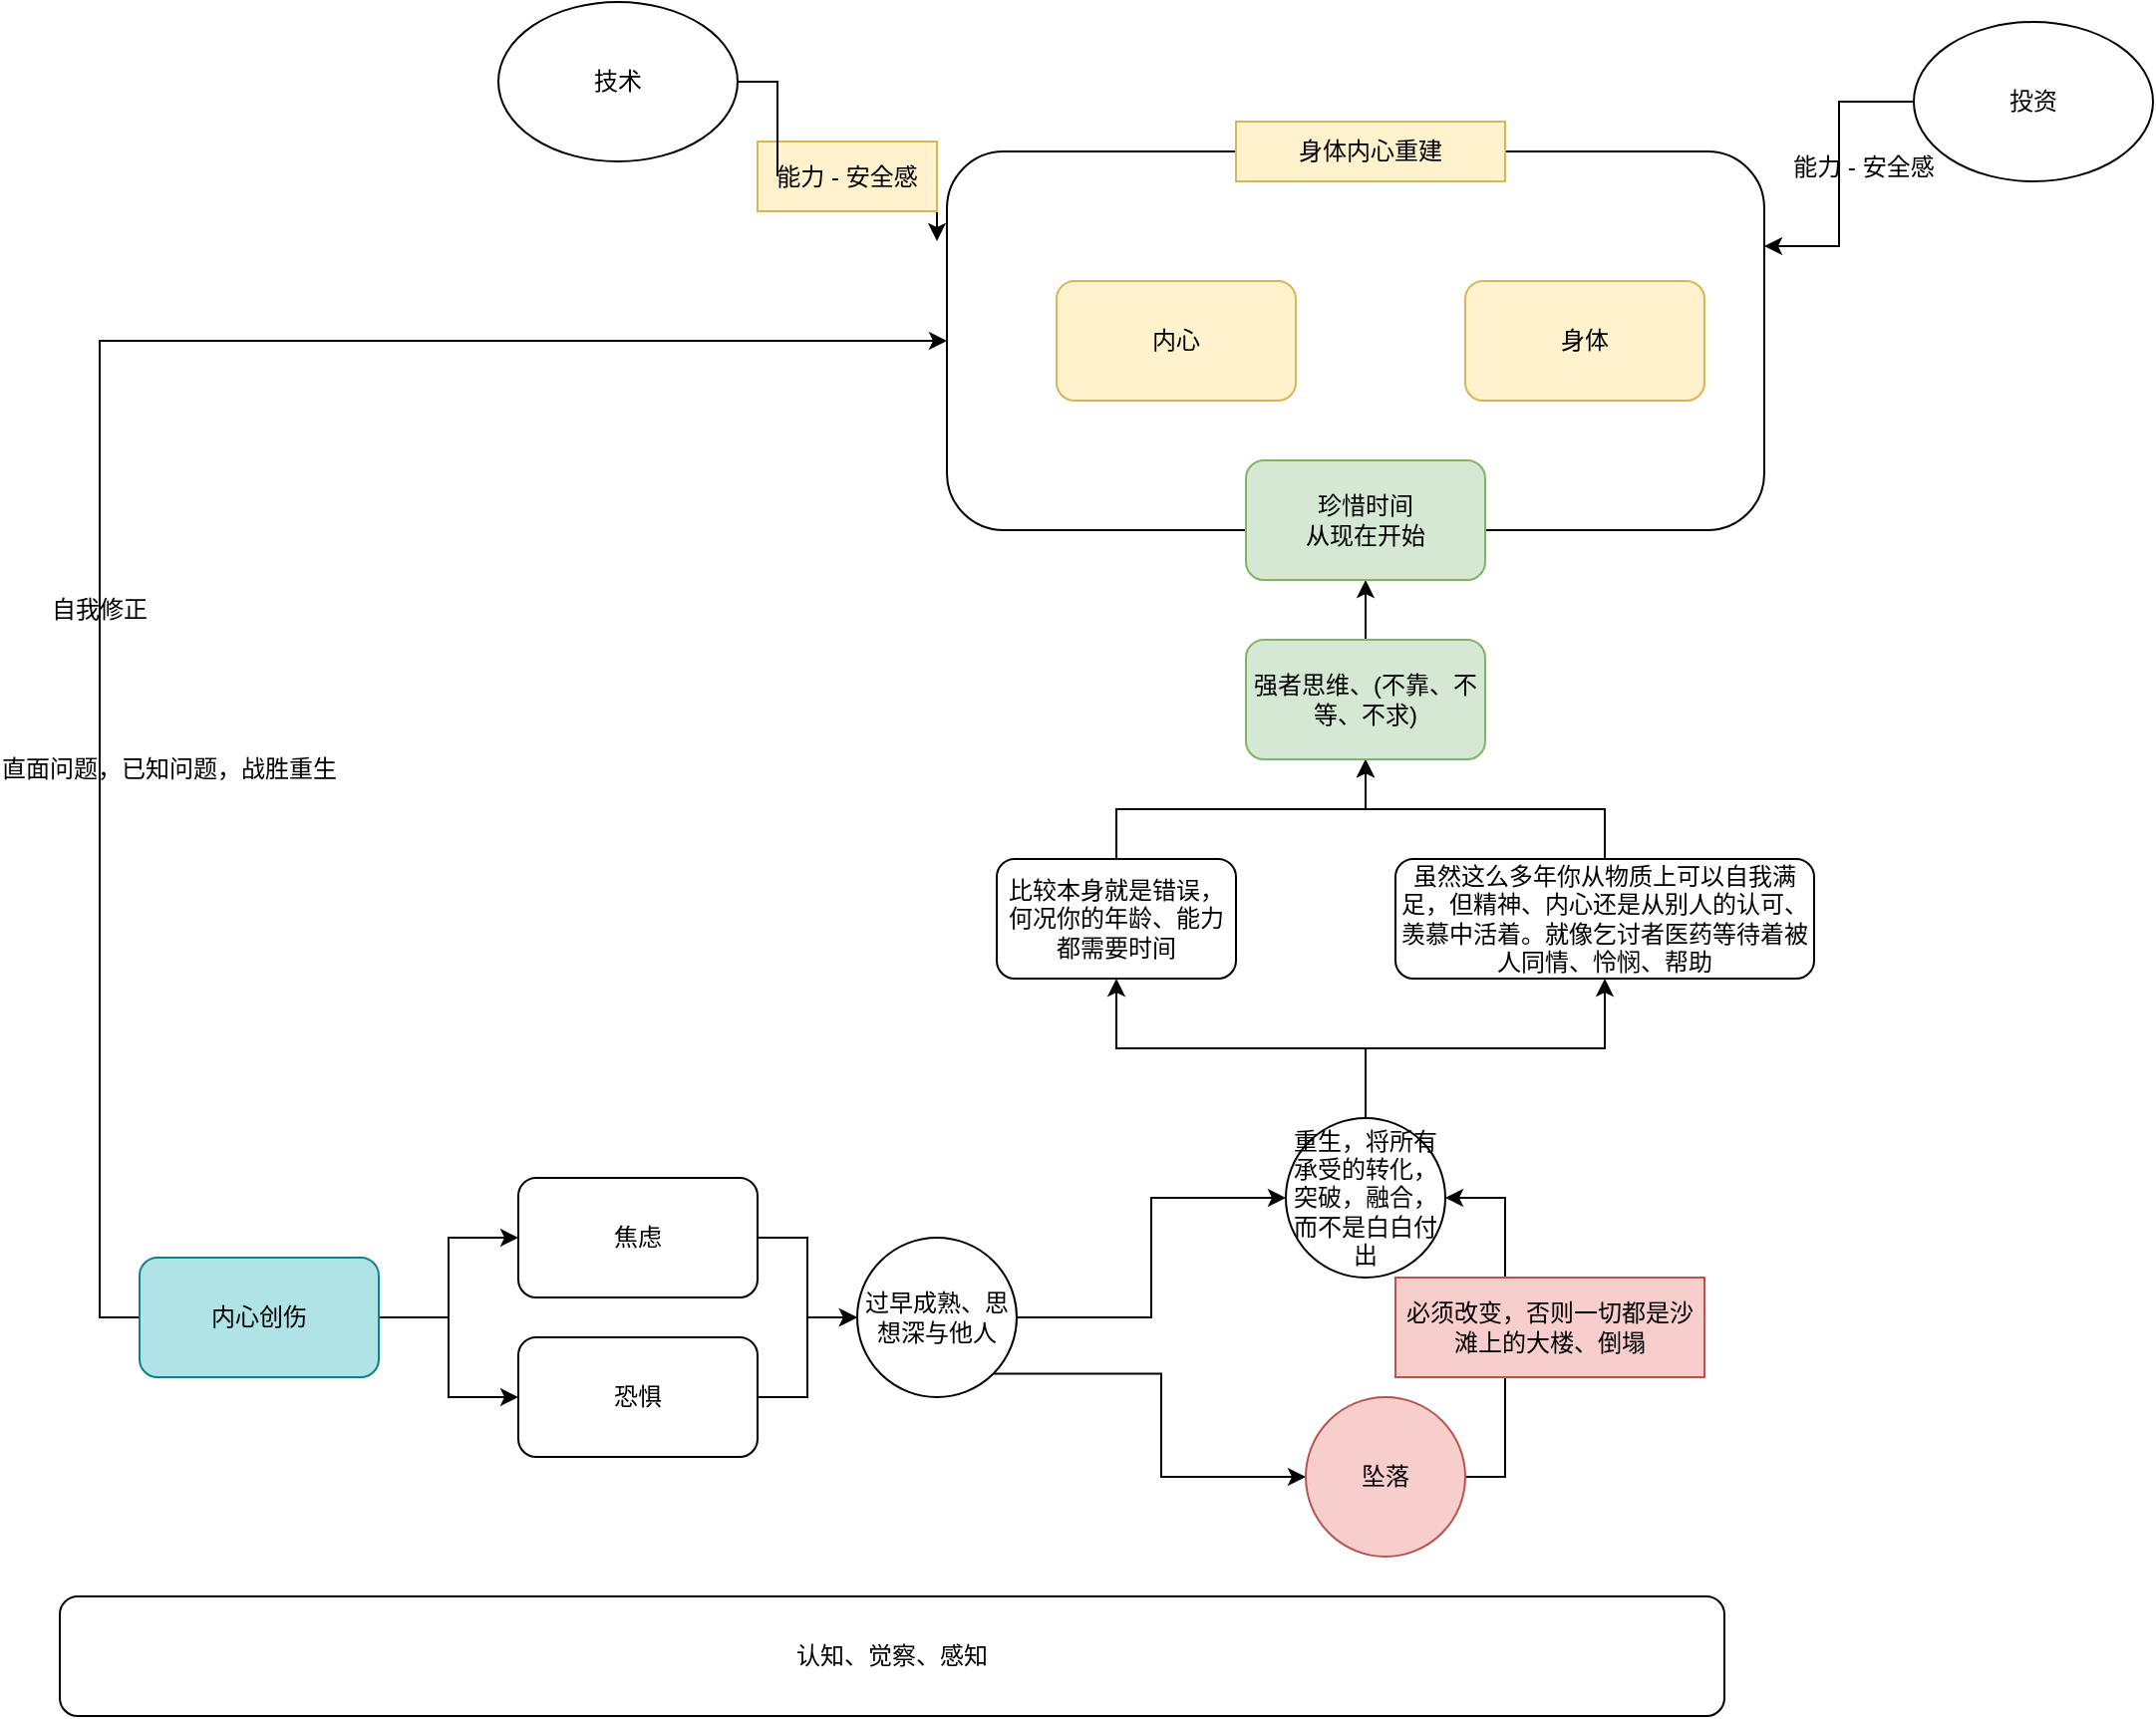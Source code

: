 <mxfile version="20.5.1" type="github">
  <diagram id="GMz4B5HaVzibIkckNy-2" name="第 1 页">
    <mxGraphModel dx="1422" dy="300800" grid="1" gridSize="10" guides="1" tooltips="1" connect="1" arrows="1" fold="1" page="1" pageScale="1" pageWidth="400000" pageHeight="300000" math="0" shadow="0">
      <root>
        <mxCell id="0" />
        <mxCell id="1" parent="0" />
        <mxCell id="BpmyPJoA6yeB_v0LB2Vu-22" value="" style="rounded=1;whiteSpace=wrap;html=1;" vertex="1" parent="1">
          <mxGeometry x="755" y="-45" width="410" height="190" as="geometry" />
        </mxCell>
        <mxCell id="BpmyPJoA6yeB_v0LB2Vu-3" value="" style="edgeStyle=orthogonalEdgeStyle;rounded=0;orthogonalLoop=1;jettySize=auto;html=1;" edge="1" parent="1" source="BpmyPJoA6yeB_v0LB2Vu-1" target="BpmyPJoA6yeB_v0LB2Vu-2">
          <mxGeometry relative="1" as="geometry" />
        </mxCell>
        <mxCell id="BpmyPJoA6yeB_v0LB2Vu-5" style="edgeStyle=orthogonalEdgeStyle;rounded=0;orthogonalLoop=1;jettySize=auto;html=1;exitX=1;exitY=0.5;exitDx=0;exitDy=0;entryX=0;entryY=0.5;entryDx=0;entryDy=0;" edge="1" parent="1" source="BpmyPJoA6yeB_v0LB2Vu-1" target="BpmyPJoA6yeB_v0LB2Vu-4">
          <mxGeometry relative="1" as="geometry" />
        </mxCell>
        <mxCell id="BpmyPJoA6yeB_v0LB2Vu-23" style="edgeStyle=orthogonalEdgeStyle;rounded=0;orthogonalLoop=1;jettySize=auto;html=1;exitX=0;exitY=0.5;exitDx=0;exitDy=0;entryX=0;entryY=0.5;entryDx=0;entryDy=0;" edge="1" parent="1" source="BpmyPJoA6yeB_v0LB2Vu-1" target="BpmyPJoA6yeB_v0LB2Vu-22">
          <mxGeometry relative="1" as="geometry" />
        </mxCell>
        <mxCell id="BpmyPJoA6yeB_v0LB2Vu-1" value="内心创伤" style="rounded=1;whiteSpace=wrap;html=1;fillColor=#b0e3e6;strokeColor=#0e8088;" vertex="1" parent="1">
          <mxGeometry x="350" y="510" width="120" height="60" as="geometry" />
        </mxCell>
        <mxCell id="BpmyPJoA6yeB_v0LB2Vu-7" style="edgeStyle=orthogonalEdgeStyle;rounded=0;orthogonalLoop=1;jettySize=auto;html=1;exitX=1;exitY=0.5;exitDx=0;exitDy=0;entryX=0;entryY=0.5;entryDx=0;entryDy=0;" edge="1" parent="1" source="BpmyPJoA6yeB_v0LB2Vu-2" target="BpmyPJoA6yeB_v0LB2Vu-6">
          <mxGeometry relative="1" as="geometry" />
        </mxCell>
        <mxCell id="BpmyPJoA6yeB_v0LB2Vu-2" value="焦虑" style="whiteSpace=wrap;html=1;rounded=1;" vertex="1" parent="1">
          <mxGeometry x="540" y="470" width="120" height="60" as="geometry" />
        </mxCell>
        <mxCell id="BpmyPJoA6yeB_v0LB2Vu-8" style="edgeStyle=orthogonalEdgeStyle;rounded=0;orthogonalLoop=1;jettySize=auto;html=1;exitX=1;exitY=0.5;exitDx=0;exitDy=0;entryX=0;entryY=0.5;entryDx=0;entryDy=0;" edge="1" parent="1" source="BpmyPJoA6yeB_v0LB2Vu-4" target="BpmyPJoA6yeB_v0LB2Vu-6">
          <mxGeometry relative="1" as="geometry" />
        </mxCell>
        <mxCell id="BpmyPJoA6yeB_v0LB2Vu-4" value="恐惧" style="whiteSpace=wrap;html=1;rounded=1;" vertex="1" parent="1">
          <mxGeometry x="540" y="550" width="120" height="60" as="geometry" />
        </mxCell>
        <mxCell id="BpmyPJoA6yeB_v0LB2Vu-30" style="edgeStyle=orthogonalEdgeStyle;rounded=0;orthogonalLoop=1;jettySize=auto;html=1;exitX=1;exitY=0.5;exitDx=0;exitDy=0;entryX=0;entryY=0.5;entryDx=0;entryDy=0;" edge="1" parent="1" source="BpmyPJoA6yeB_v0LB2Vu-6" target="BpmyPJoA6yeB_v0LB2Vu-26">
          <mxGeometry relative="1" as="geometry" />
        </mxCell>
        <mxCell id="BpmyPJoA6yeB_v0LB2Vu-31" style="edgeStyle=orthogonalEdgeStyle;rounded=0;orthogonalLoop=1;jettySize=auto;html=1;exitX=1;exitY=1;exitDx=0;exitDy=0;entryX=0;entryY=0.5;entryDx=0;entryDy=0;" edge="1" parent="1" source="BpmyPJoA6yeB_v0LB2Vu-6" target="BpmyPJoA6yeB_v0LB2Vu-27">
          <mxGeometry relative="1" as="geometry" />
        </mxCell>
        <mxCell id="BpmyPJoA6yeB_v0LB2Vu-6" value="过早成熟、思想深与他人" style="ellipse;whiteSpace=wrap;html=1;aspect=fixed;" vertex="1" parent="1">
          <mxGeometry x="710" y="500" width="80" height="80" as="geometry" />
        </mxCell>
        <mxCell id="BpmyPJoA6yeB_v0LB2Vu-20" style="edgeStyle=orthogonalEdgeStyle;rounded=0;orthogonalLoop=1;jettySize=auto;html=1;exitX=0.5;exitY=0;exitDx=0;exitDy=0;entryX=0.5;entryY=1;entryDx=0;entryDy=0;" edge="1" parent="1" source="BpmyPJoA6yeB_v0LB2Vu-10" target="BpmyPJoA6yeB_v0LB2Vu-14">
          <mxGeometry relative="1" as="geometry" />
        </mxCell>
        <mxCell id="BpmyPJoA6yeB_v0LB2Vu-10" value="比较本身就是错误，何况你的年龄、能力都需要时间" style="rounded=1;whiteSpace=wrap;html=1;" vertex="1" parent="1">
          <mxGeometry x="780" y="310" width="120" height="60" as="geometry" />
        </mxCell>
        <mxCell id="BpmyPJoA6yeB_v0LB2Vu-21" style="edgeStyle=orthogonalEdgeStyle;rounded=0;orthogonalLoop=1;jettySize=auto;html=1;exitX=0.5;exitY=0;exitDx=0;exitDy=0;entryX=0.5;entryY=1;entryDx=0;entryDy=0;" edge="1" parent="1" source="BpmyPJoA6yeB_v0LB2Vu-12" target="BpmyPJoA6yeB_v0LB2Vu-14">
          <mxGeometry relative="1" as="geometry" />
        </mxCell>
        <mxCell id="BpmyPJoA6yeB_v0LB2Vu-12" value="虽然这么多年你从物质上可以自我满足，但精神、内心还是从别人的认可、羡慕中活着。就像乞讨者医药等待着被人同情、怜悯、帮助" style="rounded=1;whiteSpace=wrap;html=1;" vertex="1" parent="1">
          <mxGeometry x="980" y="310" width="210" height="60" as="geometry" />
        </mxCell>
        <mxCell id="BpmyPJoA6yeB_v0LB2Vu-45" style="edgeStyle=orthogonalEdgeStyle;rounded=0;orthogonalLoop=1;jettySize=auto;html=1;exitX=0.5;exitY=0;exitDx=0;exitDy=0;entryX=0.5;entryY=1;entryDx=0;entryDy=0;" edge="1" parent="1" source="BpmyPJoA6yeB_v0LB2Vu-14" target="BpmyPJoA6yeB_v0LB2Vu-42">
          <mxGeometry relative="1" as="geometry" />
        </mxCell>
        <mxCell id="BpmyPJoA6yeB_v0LB2Vu-14" value="强者思维、(不靠、不等、不求)" style="whiteSpace=wrap;html=1;rounded=1;fillColor=#d5e8d4;strokeColor=#82b366;" vertex="1" parent="1">
          <mxGeometry x="905" y="200" width="120" height="60" as="geometry" />
        </mxCell>
        <mxCell id="BpmyPJoA6yeB_v0LB2Vu-16" value="内心" style="whiteSpace=wrap;html=1;rounded=1;fillColor=#fff2cc;strokeColor=#d6b656;" vertex="1" parent="1">
          <mxGeometry x="810" y="20" width="120" height="60" as="geometry" />
        </mxCell>
        <mxCell id="BpmyPJoA6yeB_v0LB2Vu-19" value="身体" style="whiteSpace=wrap;html=1;rounded=1;fillColor=#fff2cc;strokeColor=#d6b656;" vertex="1" parent="1">
          <mxGeometry x="1015" y="20" width="120" height="60" as="geometry" />
        </mxCell>
        <mxCell id="BpmyPJoA6yeB_v0LB2Vu-24" value="直面问题，已知问题，战胜重生" style="text;html=1;strokeColor=none;fillColor=none;align=center;verticalAlign=middle;whiteSpace=wrap;rounded=0;" vertex="1" parent="1">
          <mxGeometry x="280" y="250" width="170" height="30" as="geometry" />
        </mxCell>
        <mxCell id="BpmyPJoA6yeB_v0LB2Vu-25" value="自我修正" style="text;html=1;strokeColor=none;fillColor=none;align=center;verticalAlign=middle;whiteSpace=wrap;rounded=0;" vertex="1" parent="1">
          <mxGeometry x="300" y="170" width="60" height="30" as="geometry" />
        </mxCell>
        <mxCell id="BpmyPJoA6yeB_v0LB2Vu-28" style="edgeStyle=orthogonalEdgeStyle;rounded=0;orthogonalLoop=1;jettySize=auto;html=1;exitX=0.5;exitY=0;exitDx=0;exitDy=0;entryX=0.5;entryY=1;entryDx=0;entryDy=0;" edge="1" parent="1" source="BpmyPJoA6yeB_v0LB2Vu-26" target="BpmyPJoA6yeB_v0LB2Vu-10">
          <mxGeometry relative="1" as="geometry" />
        </mxCell>
        <mxCell id="BpmyPJoA6yeB_v0LB2Vu-29" style="edgeStyle=orthogonalEdgeStyle;rounded=0;orthogonalLoop=1;jettySize=auto;html=1;exitX=0.5;exitY=0;exitDx=0;exitDy=0;entryX=0.5;entryY=1;entryDx=0;entryDy=0;" edge="1" parent="1" source="BpmyPJoA6yeB_v0LB2Vu-26" target="BpmyPJoA6yeB_v0LB2Vu-12">
          <mxGeometry relative="1" as="geometry" />
        </mxCell>
        <mxCell id="BpmyPJoA6yeB_v0LB2Vu-26" value="重生，将所有承受的转化，突破，融合，而不是白白付出" style="ellipse;whiteSpace=wrap;html=1;aspect=fixed;" vertex="1" parent="1">
          <mxGeometry x="925" y="440" width="80" height="80" as="geometry" />
        </mxCell>
        <mxCell id="BpmyPJoA6yeB_v0LB2Vu-43" style="edgeStyle=orthogonalEdgeStyle;rounded=0;orthogonalLoop=1;jettySize=auto;html=1;exitX=1;exitY=0.5;exitDx=0;exitDy=0;entryX=1;entryY=0.5;entryDx=0;entryDy=0;" edge="1" parent="1" source="BpmyPJoA6yeB_v0LB2Vu-27" target="BpmyPJoA6yeB_v0LB2Vu-26">
          <mxGeometry relative="1" as="geometry" />
        </mxCell>
        <mxCell id="BpmyPJoA6yeB_v0LB2Vu-27" value="坠落" style="ellipse;whiteSpace=wrap;html=1;aspect=fixed;fillColor=#f8cecc;strokeColor=#b85450;" vertex="1" parent="1">
          <mxGeometry x="935" y="580" width="80" height="80" as="geometry" />
        </mxCell>
        <mxCell id="BpmyPJoA6yeB_v0LB2Vu-32" value="认知、觉察、感知" style="rounded=1;whiteSpace=wrap;html=1;" vertex="1" parent="1">
          <mxGeometry x="310" y="680" width="835" height="60" as="geometry" />
        </mxCell>
        <mxCell id="BpmyPJoA6yeB_v0LB2Vu-33" value="身体内心重建" style="text;html=1;strokeColor=#d6b656;fillColor=#fff2cc;align=center;verticalAlign=middle;whiteSpace=wrap;rounded=0;" vertex="1" parent="1">
          <mxGeometry x="900" y="-60" width="135" height="30" as="geometry" />
        </mxCell>
        <mxCell id="BpmyPJoA6yeB_v0LB2Vu-36" style="edgeStyle=orthogonalEdgeStyle;rounded=0;orthogonalLoop=1;jettySize=auto;html=1;exitX=1;exitY=0.5;exitDx=0;exitDy=0;startArrow=none;" edge="1" parent="1" source="BpmyPJoA6yeB_v0LB2Vu-38">
          <mxGeometry relative="1" as="geometry">
            <mxPoint x="750" as="targetPoint" />
          </mxGeometry>
        </mxCell>
        <mxCell id="BpmyPJoA6yeB_v0LB2Vu-34" value="技术" style="ellipse;whiteSpace=wrap;html=1;" vertex="1" parent="1">
          <mxGeometry x="530" y="-120" width="120" height="80" as="geometry" />
        </mxCell>
        <mxCell id="BpmyPJoA6yeB_v0LB2Vu-37" style="edgeStyle=orthogonalEdgeStyle;rounded=0;orthogonalLoop=1;jettySize=auto;html=1;exitX=0;exitY=0.5;exitDx=0;exitDy=0;entryX=1;entryY=0.25;entryDx=0;entryDy=0;" edge="1" parent="1" source="BpmyPJoA6yeB_v0LB2Vu-35" target="BpmyPJoA6yeB_v0LB2Vu-22">
          <mxGeometry relative="1" as="geometry" />
        </mxCell>
        <mxCell id="BpmyPJoA6yeB_v0LB2Vu-35" value="投资" style="ellipse;whiteSpace=wrap;html=1;" vertex="1" parent="1">
          <mxGeometry x="1240" y="-110" width="120" height="80" as="geometry" />
        </mxCell>
        <mxCell id="BpmyPJoA6yeB_v0LB2Vu-38" value="能力 - 安全感" style="text;html=1;strokeColor=#d6b656;fillColor=#fff2cc;align=center;verticalAlign=middle;whiteSpace=wrap;rounded=0;" vertex="1" parent="1">
          <mxGeometry x="660" y="-50" width="90" height="35" as="geometry" />
        </mxCell>
        <mxCell id="BpmyPJoA6yeB_v0LB2Vu-39" value="" style="edgeStyle=orthogonalEdgeStyle;rounded=0;orthogonalLoop=1;jettySize=auto;html=1;exitX=1;exitY=0.5;exitDx=0;exitDy=0;endArrow=none;" edge="1" parent="1" source="BpmyPJoA6yeB_v0LB2Vu-34" target="BpmyPJoA6yeB_v0LB2Vu-38">
          <mxGeometry relative="1" as="geometry">
            <mxPoint x="750" as="targetPoint" />
            <mxPoint x="680" y="-30" as="sourcePoint" />
          </mxGeometry>
        </mxCell>
        <mxCell id="BpmyPJoA6yeB_v0LB2Vu-41" value="能力 - 安全感" style="text;html=1;strokeColor=none;fillColor=none;align=center;verticalAlign=middle;whiteSpace=wrap;rounded=0;" vertex="1" parent="1">
          <mxGeometry x="1170" y="-55" width="90" height="35" as="geometry" />
        </mxCell>
        <mxCell id="BpmyPJoA6yeB_v0LB2Vu-42" value="珍惜时间&lt;br&gt;从现在开始" style="whiteSpace=wrap;html=1;rounded=1;fillColor=#d5e8d4;strokeColor=#82b366;" vertex="1" parent="1">
          <mxGeometry x="905" y="110" width="120" height="60" as="geometry" />
        </mxCell>
        <mxCell id="BpmyPJoA6yeB_v0LB2Vu-44" value="必须改变，否则一切都是沙滩上的大楼、倒塌" style="text;html=1;strokeColor=#b85450;fillColor=#f8cecc;align=center;verticalAlign=middle;whiteSpace=wrap;rounded=0;" vertex="1" parent="1">
          <mxGeometry x="980" y="520" width="155" height="50" as="geometry" />
        </mxCell>
      </root>
    </mxGraphModel>
  </diagram>
</mxfile>
